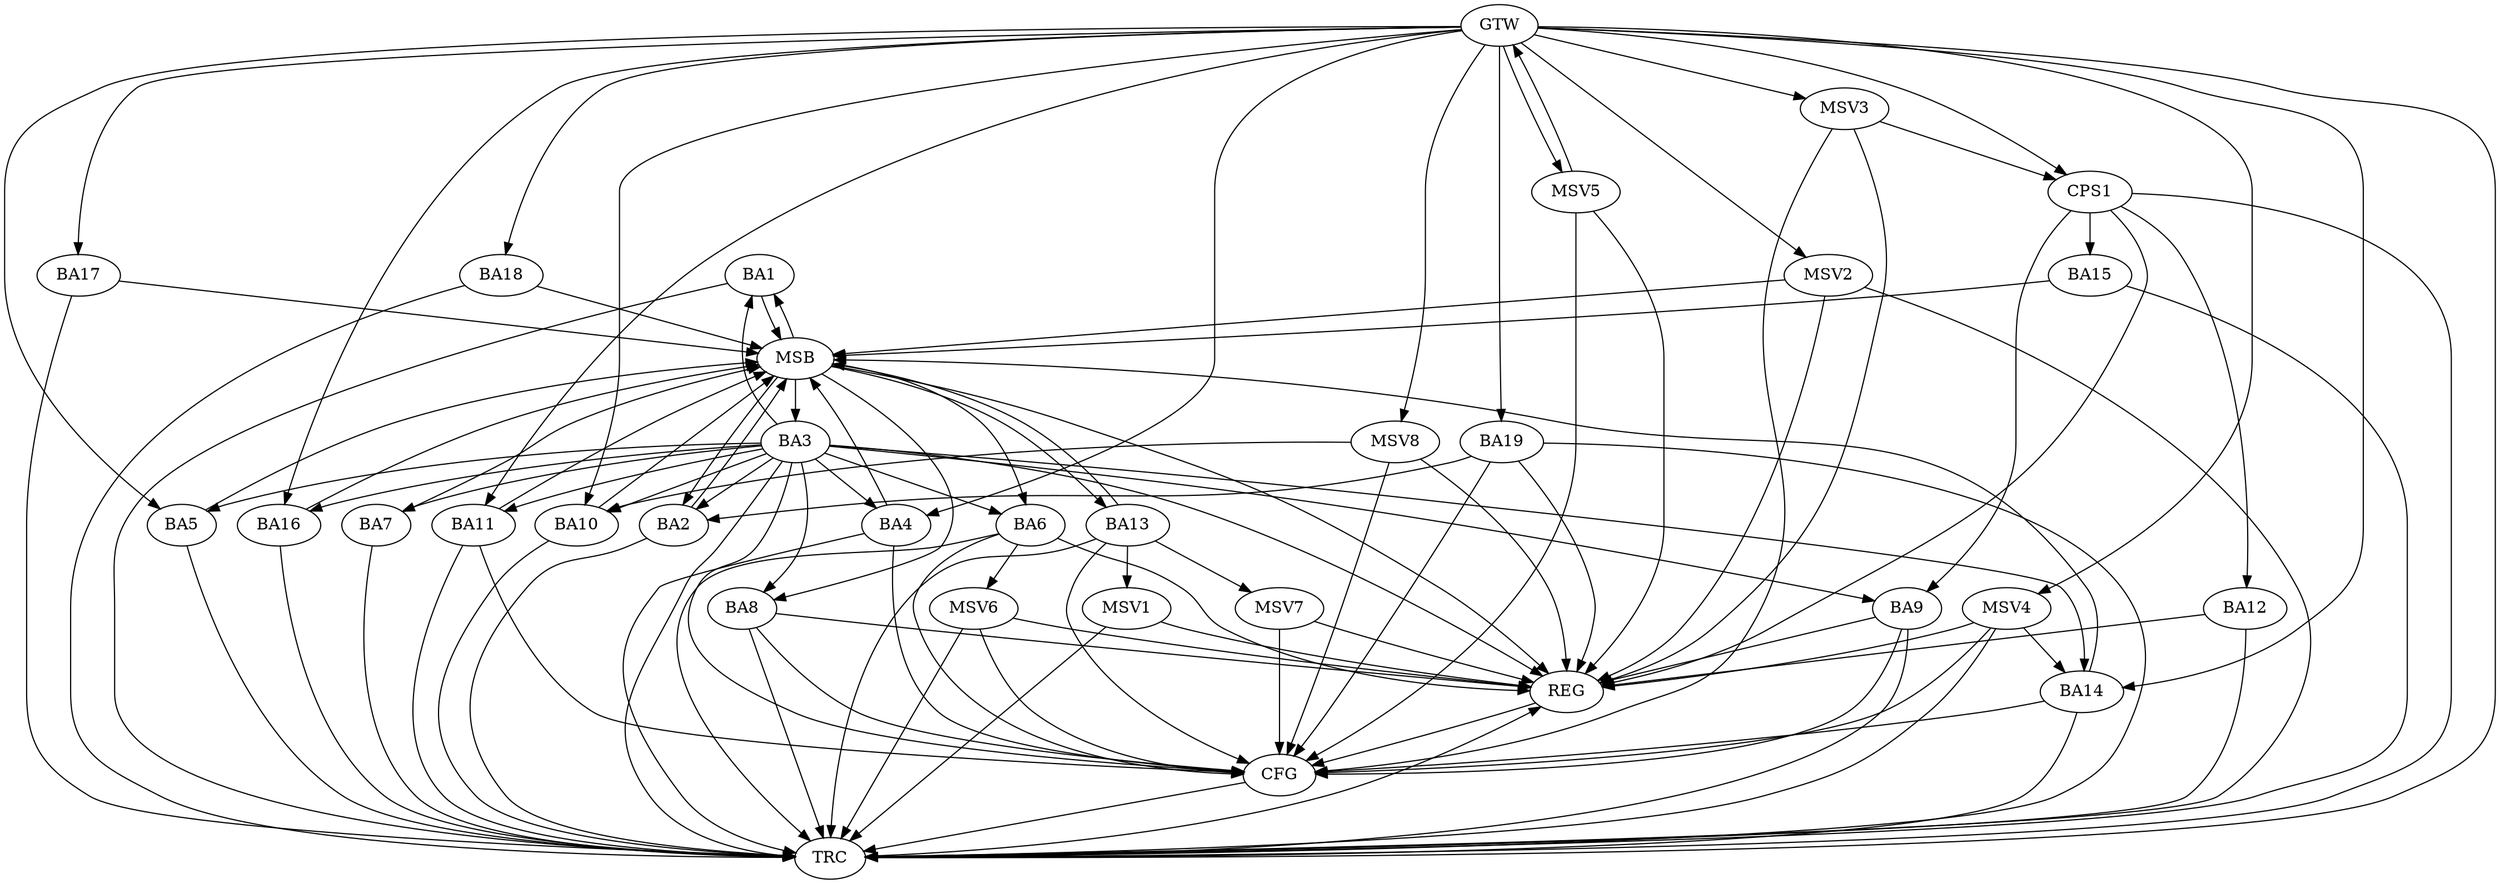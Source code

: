 strict digraph G {
  BA1 [ label="BA1" ];
  BA2 [ label="BA2" ];
  BA3 [ label="BA3" ];
  BA4 [ label="BA4" ];
  BA5 [ label="BA5" ];
  BA6 [ label="BA6" ];
  BA7 [ label="BA7" ];
  BA8 [ label="BA8" ];
  BA9 [ label="BA9" ];
  BA10 [ label="BA10" ];
  BA11 [ label="BA11" ];
  BA12 [ label="BA12" ];
  BA13 [ label="BA13" ];
  BA14 [ label="BA14" ];
  BA15 [ label="BA15" ];
  BA16 [ label="BA16" ];
  BA17 [ label="BA17" ];
  BA18 [ label="BA18" ];
  BA19 [ label="BA19" ];
  CPS1 [ label="CPS1" ];
  GTW [ label="GTW" ];
  REG [ label="REG" ];
  MSB [ label="MSB" ];
  CFG [ label="CFG" ];
  TRC [ label="TRC" ];
  MSV1 [ label="MSV1" ];
  MSV2 [ label="MSV2" ];
  MSV3 [ label="MSV3" ];
  MSV4 [ label="MSV4" ];
  MSV5 [ label="MSV5" ];
  MSV6 [ label="MSV6" ];
  MSV7 [ label="MSV7" ];
  MSV8 [ label="MSV8" ];
  BA3 -> BA2;
  BA19 -> BA2;
  CPS1 -> BA12;
  CPS1 -> BA9;
  CPS1 -> BA15;
  GTW -> BA4;
  GTW -> BA5;
  GTW -> BA10;
  GTW -> BA11;
  GTW -> BA14;
  GTW -> BA16;
  GTW -> BA17;
  GTW -> BA18;
  GTW -> BA19;
  GTW -> CPS1;
  BA3 -> REG;
  BA6 -> REG;
  BA8 -> REG;
  BA9 -> REG;
  BA12 -> REG;
  BA19 -> REG;
  CPS1 -> REG;
  BA1 -> MSB;
  MSB -> BA2;
  MSB -> REG;
  BA2 -> MSB;
  MSB -> BA1;
  BA4 -> MSB;
  MSB -> BA3;
  BA5 -> MSB;
  BA7 -> MSB;
  BA10 -> MSB;
  MSB -> BA8;
  BA11 -> MSB;
  BA13 -> MSB;
  BA14 -> MSB;
  MSB -> BA6;
  BA15 -> MSB;
  BA16 -> MSB;
  MSB -> BA13;
  BA17 -> MSB;
  BA18 -> MSB;
  BA8 -> CFG;
  BA6 -> CFG;
  BA13 -> CFG;
  BA9 -> CFG;
  BA19 -> CFG;
  BA11 -> CFG;
  BA14 -> CFG;
  BA3 -> CFG;
  BA4 -> CFG;
  REG -> CFG;
  BA1 -> TRC;
  BA2 -> TRC;
  BA3 -> TRC;
  BA4 -> TRC;
  BA5 -> TRC;
  BA6 -> TRC;
  BA7 -> TRC;
  BA8 -> TRC;
  BA9 -> TRC;
  BA10 -> TRC;
  BA11 -> TRC;
  BA12 -> TRC;
  BA13 -> TRC;
  BA14 -> TRC;
  BA15 -> TRC;
  BA16 -> TRC;
  BA17 -> TRC;
  BA18 -> TRC;
  BA19 -> TRC;
  CPS1 -> TRC;
  GTW -> TRC;
  CFG -> TRC;
  TRC -> REG;
  BA3 -> BA1;
  BA3 -> BA16;
  BA3 -> BA4;
  BA3 -> BA11;
  BA3 -> BA8;
  BA3 -> BA5;
  BA3 -> BA9;
  BA3 -> BA6;
  BA3 -> BA7;
  BA3 -> BA10;
  BA3 -> BA14;
  BA13 -> MSV1;
  MSV1 -> REG;
  MSV1 -> TRC;
  MSV2 -> MSB;
  GTW -> MSV2;
  MSV2 -> REG;
  MSV2 -> TRC;
  MSV3 -> CPS1;
  GTW -> MSV3;
  MSV3 -> REG;
  MSV3 -> CFG;
  MSV4 -> BA14;
  GTW -> MSV4;
  MSV4 -> REG;
  MSV4 -> TRC;
  MSV4 -> CFG;
  MSV5 -> GTW;
  GTW -> MSV5;
  MSV5 -> REG;
  MSV5 -> CFG;
  BA6 -> MSV6;
  MSV6 -> REG;
  MSV6 -> TRC;
  MSV6 -> CFG;
  BA13 -> MSV7;
  MSV7 -> REG;
  MSV7 -> CFG;
  MSV8 -> BA10;
  GTW -> MSV8;
  MSV8 -> REG;
  MSV8 -> CFG;
}
